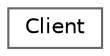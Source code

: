 digraph "Graphical Class Hierarchy"
{
 // LATEX_PDF_SIZE
  bgcolor="transparent";
  edge [fontname=Helvetica,fontsize=10,labelfontname=Helvetica,labelfontsize=10];
  node [fontname=Helvetica,fontsize=10,shape=box,height=0.2,width=0.4];
  rankdir="LR";
  Node0 [id="Node000000",label="Client",height=0.2,width=0.4,color="grey40", fillcolor="white", style="filled",URL="$classClient.html",tooltip="The Client class manages the main application lifecycle."];
}
